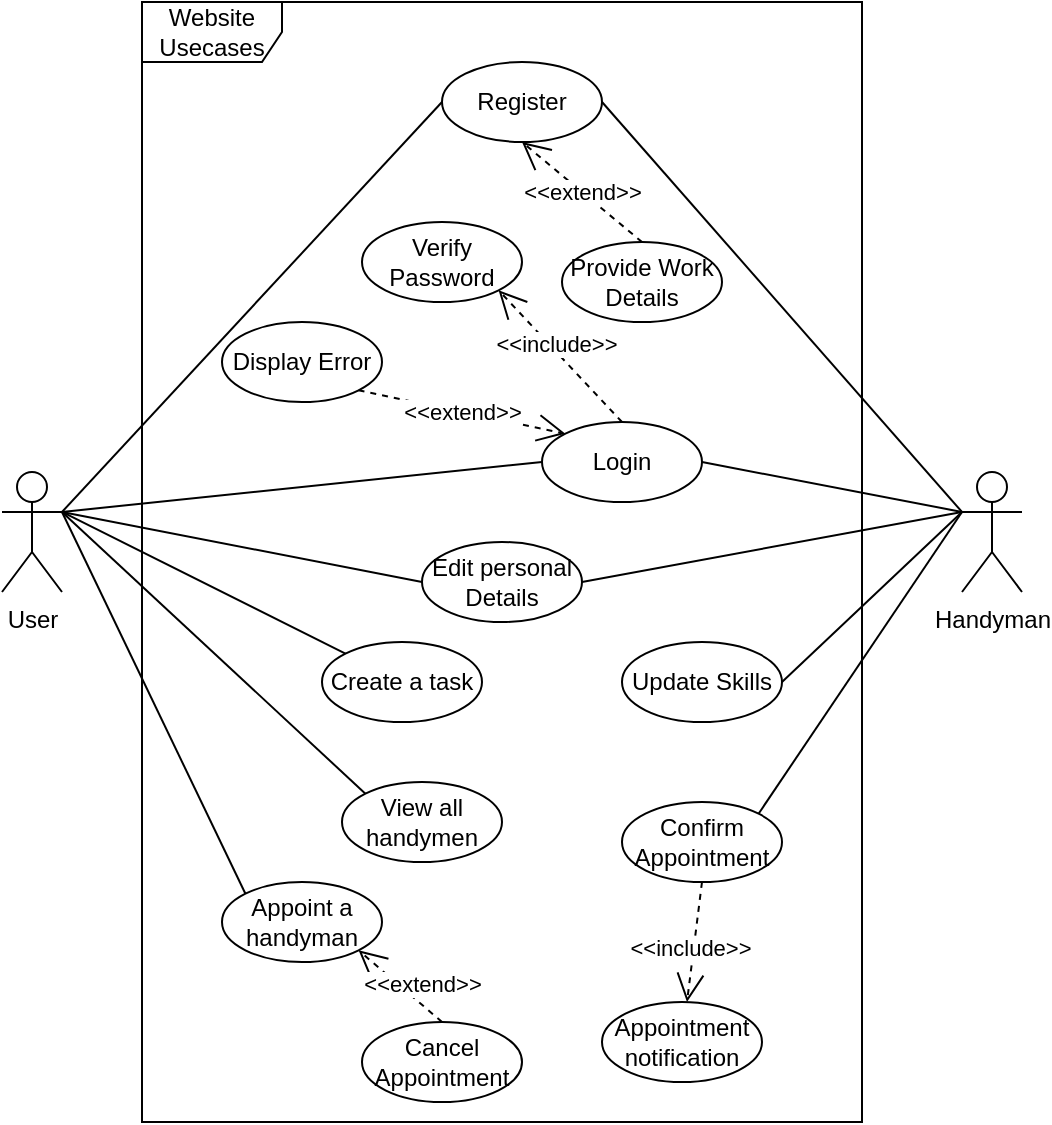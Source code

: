 <mxfile version="15.3.2" type="device"><diagram id="noi22iaiwJ7TbW4us2wz" name="Page-1"><mxGraphModel dx="946" dy="646" grid="1" gridSize="10" guides="1" tooltips="1" connect="1" arrows="1" fold="1" page="1" pageScale="1" pageWidth="850" pageHeight="1100" math="0" shadow="0"><root><mxCell id="0"/><mxCell id="1" parent="0"/><mxCell id="sNM7YrgNxSmrhSjwq1lT-1" value="User" style="shape=umlActor;verticalLabelPosition=bottom;verticalAlign=top;html=1;outlineConnect=0;" vertex="1" parent="1"><mxGeometry x="130" y="315" width="30" height="60" as="geometry"/></mxCell><mxCell id="sNM7YrgNxSmrhSjwq1lT-2" value="Handyman" style="shape=umlActor;verticalLabelPosition=bottom;verticalAlign=top;html=1;outlineConnect=0;" vertex="1" parent="1"><mxGeometry x="610" y="315" width="30" height="60" as="geometry"/></mxCell><mxCell id="sNM7YrgNxSmrhSjwq1lT-4" value="Website Usecases" style="shape=umlFrame;whiteSpace=wrap;html=1;width=70;height=30;" vertex="1" parent="1"><mxGeometry x="200" y="80" width="360" height="560" as="geometry"/></mxCell><mxCell id="sNM7YrgNxSmrhSjwq1lT-5" value="Register" style="ellipse;whiteSpace=wrap;html=1;" vertex="1" parent="1"><mxGeometry x="350" y="110" width="80" height="40" as="geometry"/></mxCell><mxCell id="sNM7YrgNxSmrhSjwq1lT-6" value="Provide Work Details" style="ellipse;whiteSpace=wrap;html=1;" vertex="1" parent="1"><mxGeometry x="410" y="200" width="80" height="40" as="geometry"/></mxCell><mxCell id="sNM7YrgNxSmrhSjwq1lT-8" value="" style="endArrow=none;html=1;exitX=1;exitY=0.333;exitDx=0;exitDy=0;exitPerimeter=0;entryX=0;entryY=0.5;entryDx=0;entryDy=0;" edge="1" parent="1" source="sNM7YrgNxSmrhSjwq1lT-1" target="sNM7YrgNxSmrhSjwq1lT-5"><mxGeometry width="50" height="50" relative="1" as="geometry"><mxPoint x="480" y="370" as="sourcePoint"/><mxPoint x="530" y="320" as="targetPoint"/></mxGeometry></mxCell><mxCell id="sNM7YrgNxSmrhSjwq1lT-9" value="" style="endArrow=none;html=1;entryX=0;entryY=0.333;entryDx=0;entryDy=0;entryPerimeter=0;exitX=1;exitY=0.5;exitDx=0;exitDy=0;" edge="1" parent="1" source="sNM7YrgNxSmrhSjwq1lT-5" target="sNM7YrgNxSmrhSjwq1lT-2"><mxGeometry width="50" height="50" relative="1" as="geometry"><mxPoint x="480" y="370" as="sourcePoint"/><mxPoint x="530" y="320" as="targetPoint"/></mxGeometry></mxCell><mxCell id="sNM7YrgNxSmrhSjwq1lT-10" value="Appoint a handyman&lt;span style=&quot;color: rgba(0 , 0 , 0 , 0) ; font-family: monospace ; font-size: 0px&quot;&gt;%3CmxGraphModel%3E%3Croot%3E%3CmxCell%20id%3D%220%22%2F%3E%3CmxCell%20id%3D%221%22%20parent%3D%220%22%2F%3E%3CmxCell%20id%3D%222%22%20value%3D%22Register%22%20style%3D%22ellipse%3BwhiteSpace%3Dwrap%3Bhtml%3D1%3B%22%20vertex%3D%221%22%20parent%3D%221%22%3E%3CmxGeometry%20x%3D%22340%22%20y%3D%22120%22%20width%3D%2280%22%20height%3D%2240%22%20as%3D%22geometry%22%2F%3E%3C%2FmxCell%3E%3C%2Froot%3E%3C%2FmxGraphModel%3E&lt;/span&gt;&lt;span style=&quot;color: rgba(0 , 0 , 0 , 0) ; font-family: monospace ; font-size: 0px&quot;&gt;%3CmxGraphModel%3E%3Croot%3E%3CmxCell%20id%3D%220%22%2F%3E%3CmxCell%20id%3D%221%22%20parent%3D%220%22%2F%3E%3CmxCell%20id%3D%222%22%20value%3D%22Register%22%20style%3D%22ellipse%3BwhiteSpace%3Dwrap%3Bhtml%3D1%3B%22%20vertex%3D%221%22%20parent%3D%221%22%3E%3CmxGeometry%20x%3D%22340%22%20y%3D%22120%22%20width%3D%2280%22%20height%3D%2240%22%20as%3D%22geometry%22%2F%3E%3C%2FmxCell%3E%3C%2Froot%3E%3C%2FmxGraphModel%3E&lt;/span&gt;" style="ellipse;whiteSpace=wrap;html=1;" vertex="1" parent="1"><mxGeometry x="240" y="520" width="80" height="40" as="geometry"/></mxCell><mxCell id="sNM7YrgNxSmrhSjwq1lT-11" value="View all handymen" style="ellipse;whiteSpace=wrap;html=1;" vertex="1" parent="1"><mxGeometry x="300" y="470" width="80" height="40" as="geometry"/></mxCell><mxCell id="sNM7YrgNxSmrhSjwq1lT-12" value="Create a task" style="ellipse;whiteSpace=wrap;html=1;" vertex="1" parent="1"><mxGeometry x="290" y="400" width="80" height="40" as="geometry"/></mxCell><mxCell id="sNM7YrgNxSmrhSjwq1lT-13" value="Confirm Appointment&lt;span style=&quot;color: rgba(0 , 0 , 0 , 0) ; font-family: monospace ; font-size: 0px&quot;&gt;%3CmxGraphModel%3E%3Croot%3E%3CmxCell%20id%3D%220%22%2F%3E%3CmxCell%20id%3D%221%22%20parent%3D%220%22%2F%3E%3CmxCell%20id%3D%222%22%20value%3D%22Register%22%20style%3D%22ellipse%3BwhiteSpace%3Dwrap%3Bhtml%3D1%3B%22%20vertex%3D%221%22%20parent%3D%221%22%3E%3CmxGeometry%20x%3D%22340%22%20y%3D%22120%22%20width%3D%2280%22%20height%3D%2240%22%20as%3D%22geometry%22%2F%3E%3C%2FmxCell%3E%3C%2Froot%3E%3C%2FmxGraphModel%3E&lt;/span&gt;" style="ellipse;whiteSpace=wrap;html=1;" vertex="1" parent="1"><mxGeometry x="440" y="480" width="80" height="40" as="geometry"/></mxCell><mxCell id="sNM7YrgNxSmrhSjwq1lT-15" value="Cancel Appointment" style="ellipse;whiteSpace=wrap;html=1;" vertex="1" parent="1"><mxGeometry x="310" y="590" width="80" height="40" as="geometry"/></mxCell><mxCell id="sNM7YrgNxSmrhSjwq1lT-17" value="Edit personal Details" style="ellipse;whiteSpace=wrap;html=1;" vertex="1" parent="1"><mxGeometry x="340" y="350" width="80" height="40" as="geometry"/></mxCell><mxCell id="sNM7YrgNxSmrhSjwq1lT-18" value="Update Skills" style="ellipse;whiteSpace=wrap;html=1;" vertex="1" parent="1"><mxGeometry x="440" y="400" width="80" height="40" as="geometry"/></mxCell><mxCell id="sNM7YrgNxSmrhSjwq1lT-19" value="" style="endArrow=none;html=1;exitX=1;exitY=0.5;exitDx=0;exitDy=0;entryX=0;entryY=0.333;entryDx=0;entryDy=0;entryPerimeter=0;" edge="1" parent="1" source="sNM7YrgNxSmrhSjwq1lT-18" target="sNM7YrgNxSmrhSjwq1lT-2"><mxGeometry width="50" height="50" relative="1" as="geometry"><mxPoint x="480" y="330" as="sourcePoint"/><mxPoint x="610" y="330" as="targetPoint"/></mxGeometry></mxCell><mxCell id="sNM7YrgNxSmrhSjwq1lT-20" value="" style="endArrow=none;html=1;exitX=1;exitY=0.5;exitDx=0;exitDy=0;entryX=0;entryY=0.333;entryDx=0;entryDy=0;entryPerimeter=0;" edge="1" parent="1" source="sNM7YrgNxSmrhSjwq1lT-17" target="sNM7YrgNxSmrhSjwq1lT-2"><mxGeometry width="50" height="50" relative="1" as="geometry"><mxPoint x="480" y="330" as="sourcePoint"/><mxPoint x="530" y="280" as="targetPoint"/></mxGeometry></mxCell><mxCell id="sNM7YrgNxSmrhSjwq1lT-21" value="" style="endArrow=none;html=1;exitX=0;exitY=0.5;exitDx=0;exitDy=0;entryX=1;entryY=0.333;entryDx=0;entryDy=0;entryPerimeter=0;" edge="1" parent="1" source="sNM7YrgNxSmrhSjwq1lT-17" target="sNM7YrgNxSmrhSjwq1lT-1"><mxGeometry width="50" height="50" relative="1" as="geometry"><mxPoint x="480" y="330" as="sourcePoint"/><mxPoint x="530" y="280" as="targetPoint"/></mxGeometry></mxCell><mxCell id="sNM7YrgNxSmrhSjwq1lT-22" value="" style="endArrow=none;html=1;entryX=0;entryY=0.333;entryDx=0;entryDy=0;entryPerimeter=0;exitX=1;exitY=0;exitDx=0;exitDy=0;" edge="1" parent="1" source="sNM7YrgNxSmrhSjwq1lT-13" target="sNM7YrgNxSmrhSjwq1lT-2"><mxGeometry width="50" height="50" relative="1" as="geometry"><mxPoint x="360" y="470" as="sourcePoint"/><mxPoint x="410" y="420" as="targetPoint"/></mxGeometry></mxCell><mxCell id="sNM7YrgNxSmrhSjwq1lT-23" value="" style="endArrow=none;html=1;exitX=1;exitY=0.333;exitDx=0;exitDy=0;exitPerimeter=0;entryX=0;entryY=0;entryDx=0;entryDy=0;" edge="1" parent="1" source="sNM7YrgNxSmrhSjwq1lT-1" target="sNM7YrgNxSmrhSjwq1lT-12"><mxGeometry width="50" height="50" relative="1" as="geometry"><mxPoint x="360" y="380" as="sourcePoint"/><mxPoint x="410" y="330" as="targetPoint"/></mxGeometry></mxCell><mxCell id="sNM7YrgNxSmrhSjwq1lT-24" value="Login" style="ellipse;whiteSpace=wrap;html=1;" vertex="1" parent="1"><mxGeometry x="400" y="290" width="80" height="40" as="geometry"/></mxCell><mxCell id="sNM7YrgNxSmrhSjwq1lT-25" value="" style="endArrow=none;html=1;exitX=1;exitY=0.333;exitDx=0;exitDy=0;exitPerimeter=0;entryX=0;entryY=0.5;entryDx=0;entryDy=0;" edge="1" parent="1" source="sNM7YrgNxSmrhSjwq1lT-1" target="sNM7YrgNxSmrhSjwq1lT-24"><mxGeometry width="50" height="50" relative="1" as="geometry"><mxPoint x="360" y="390" as="sourcePoint"/><mxPoint x="410" y="340" as="targetPoint"/></mxGeometry></mxCell><mxCell id="sNM7YrgNxSmrhSjwq1lT-26" value="" style="endArrow=none;html=1;exitX=1;exitY=0.5;exitDx=0;exitDy=0;entryX=0;entryY=0.333;entryDx=0;entryDy=0;entryPerimeter=0;" edge="1" parent="1" source="sNM7YrgNxSmrhSjwq1lT-24" target="sNM7YrgNxSmrhSjwq1lT-2"><mxGeometry width="50" height="50" relative="1" as="geometry"><mxPoint x="360" y="390" as="sourcePoint"/><mxPoint x="410" y="340" as="targetPoint"/></mxGeometry></mxCell><mxCell id="sNM7YrgNxSmrhSjwq1lT-27" value="Verify Password" style="ellipse;whiteSpace=wrap;html=1;" vertex="1" parent="1"><mxGeometry x="310" y="190" width="80" height="40" as="geometry"/></mxCell><mxCell id="sNM7YrgNxSmrhSjwq1lT-30" value="&amp;lt;&amp;lt;extend&amp;gt;&amp;gt;" style="endArrow=open;endSize=12;dashed=1;html=1;exitX=0.5;exitY=0;exitDx=0;exitDy=0;entryX=0.5;entryY=1;entryDx=0;entryDy=0;" edge="1" parent="1" source="sNM7YrgNxSmrhSjwq1lT-6" target="sNM7YrgNxSmrhSjwq1lT-5"><mxGeometry width="160" relative="1" as="geometry"><mxPoint x="300" y="360" as="sourcePoint"/><mxPoint x="460" y="360" as="targetPoint"/></mxGeometry></mxCell><mxCell id="sNM7YrgNxSmrhSjwq1lT-31" value="&amp;lt;&amp;lt;include&amp;gt;&amp;gt;" style="endArrow=open;endSize=12;dashed=1;html=1;exitX=0.5;exitY=0;exitDx=0;exitDy=0;entryX=1;entryY=1;entryDx=0;entryDy=0;" edge="1" parent="1" source="sNM7YrgNxSmrhSjwq1lT-24" target="sNM7YrgNxSmrhSjwq1lT-27"><mxGeometry x="0.131" y="-2" width="160" relative="1" as="geometry"><mxPoint x="450" y="200" as="sourcePoint"/><mxPoint x="400" y="160" as="targetPoint"/><mxPoint as="offset"/></mxGeometry></mxCell><mxCell id="sNM7YrgNxSmrhSjwq1lT-32" value="" style="endArrow=none;html=1;exitX=0;exitY=0;exitDx=0;exitDy=0;entryX=1;entryY=0.333;entryDx=0;entryDy=0;entryPerimeter=0;" edge="1" parent="1" source="sNM7YrgNxSmrhSjwq1lT-10" target="sNM7YrgNxSmrhSjwq1lT-1"><mxGeometry width="50" height="50" relative="1" as="geometry"><mxPoint x="360" y="380" as="sourcePoint"/><mxPoint x="160" y="330" as="targetPoint"/></mxGeometry></mxCell><mxCell id="sNM7YrgNxSmrhSjwq1lT-33" value="&amp;lt;&amp;lt;extend&amp;gt;&amp;gt;" style="endArrow=open;endSize=12;dashed=1;html=1;exitX=0.5;exitY=0;exitDx=0;exitDy=0;entryX=1;entryY=1;entryDx=0;entryDy=0;" edge="1" parent="1" source="sNM7YrgNxSmrhSjwq1lT-15" target="sNM7YrgNxSmrhSjwq1lT-10"><mxGeometry x="-0.25" y="-9" width="160" relative="1" as="geometry"><mxPoint x="410" y="600" as="sourcePoint"/><mxPoint x="360" y="560" as="targetPoint"/><mxPoint y="1" as="offset"/></mxGeometry></mxCell><mxCell id="sNM7YrgNxSmrhSjwq1lT-34" value="" style="endArrow=none;html=1;exitX=0;exitY=0;exitDx=0;exitDy=0;entryX=1;entryY=0.333;entryDx=0;entryDy=0;entryPerimeter=0;" edge="1" parent="1" source="sNM7YrgNxSmrhSjwq1lT-11" target="sNM7YrgNxSmrhSjwq1lT-1"><mxGeometry width="50" height="50" relative="1" as="geometry"><mxPoint x="360" y="460" as="sourcePoint"/><mxPoint x="170" y="340" as="targetPoint"/></mxGeometry></mxCell><mxCell id="sNM7YrgNxSmrhSjwq1lT-35" value="Appointment notification" style="ellipse;whiteSpace=wrap;html=1;" vertex="1" parent="1"><mxGeometry x="430" y="580" width="80" height="40" as="geometry"/></mxCell><mxCell id="sNM7YrgNxSmrhSjwq1lT-36" value="&amp;lt;&amp;lt;include&amp;gt;&amp;gt;" style="endArrow=open;endSize=12;dashed=1;html=1;exitX=0.5;exitY=1;exitDx=0;exitDy=0;" edge="1" parent="1" source="sNM7YrgNxSmrhSjwq1lT-13" target="sNM7YrgNxSmrhSjwq1lT-35"><mxGeometry x="0.131" y="-2" width="160" relative="1" as="geometry"><mxPoint x="421.716" y="290.858" as="sourcePoint"/><mxPoint x="358.284" y="254.142" as="targetPoint"/><mxPoint as="offset"/></mxGeometry></mxCell><mxCell id="sNM7YrgNxSmrhSjwq1lT-37" value="Display Error" style="ellipse;whiteSpace=wrap;html=1;" vertex="1" parent="1"><mxGeometry x="240" y="240" width="80" height="40" as="geometry"/></mxCell><mxCell id="sNM7YrgNxSmrhSjwq1lT-39" value="&amp;lt;&amp;lt;extend&amp;gt;&amp;gt;" style="endArrow=open;endSize=12;dashed=1;html=1;exitX=1;exitY=1;exitDx=0;exitDy=0;entryX=0;entryY=0;entryDx=0;entryDy=0;" edge="1" parent="1" source="sNM7YrgNxSmrhSjwq1lT-37" target="sNM7YrgNxSmrhSjwq1lT-24"><mxGeometry width="160" relative="1" as="geometry"><mxPoint x="460" y="210" as="sourcePoint"/><mxPoint x="400" y="160" as="targetPoint"/></mxGeometry></mxCell></root></mxGraphModel></diagram></mxfile>